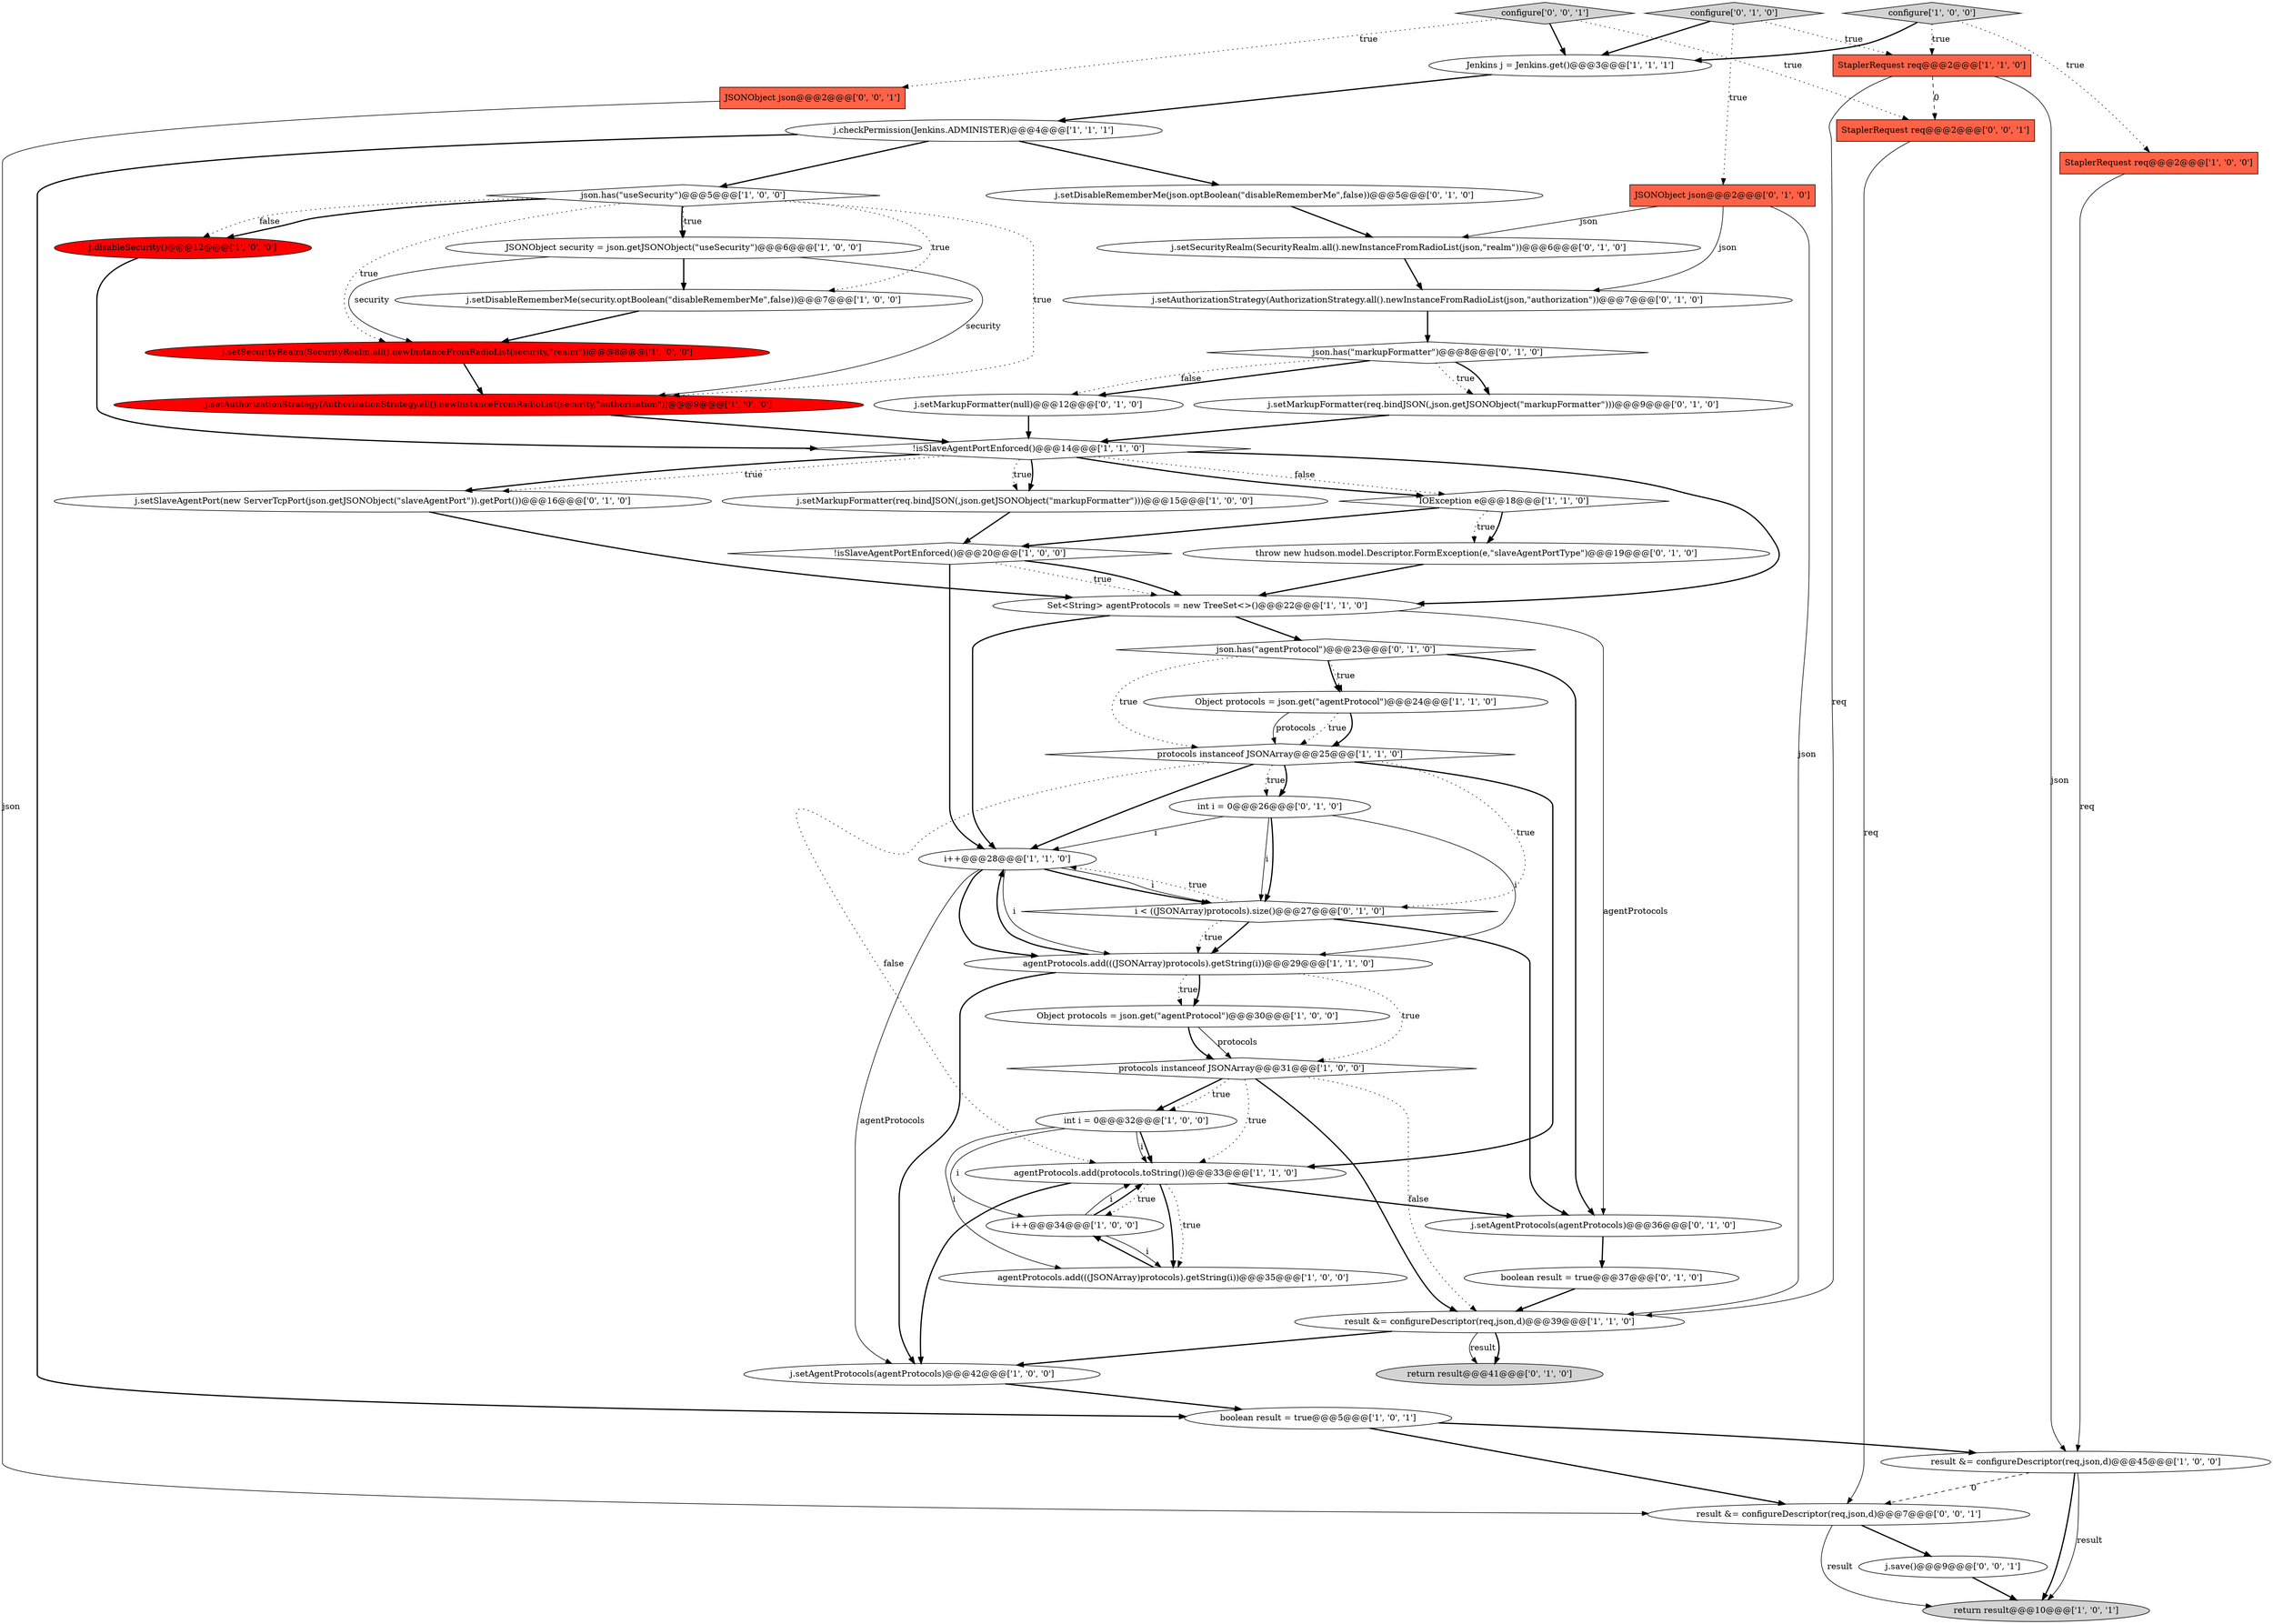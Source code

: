 digraph {
34 [style = filled, label = "j.setMarkupFormatter(req.bindJSON(,json.getJSONObject(\"markupFormatter\")))@@@9@@@['0', '1', '0']", fillcolor = white, shape = ellipse image = "AAA0AAABBB2BBB"];
15 [style = filled, label = "StaplerRequest req@@@2@@@['1', '1', '0']", fillcolor = tomato, shape = box image = "AAA0AAABBB1BBB"];
45 [style = filled, label = "json.has(\"agentProtocol\")@@@23@@@['0', '1', '0']", fillcolor = white, shape = diamond image = "AAA0AAABBB2BBB"];
29 [style = filled, label = "!isSlaveAgentPortEnforced()@@@20@@@['1', '0', '0']", fillcolor = white, shape = diamond image = "AAA0AAABBB1BBB"];
5 [style = filled, label = "i++@@@28@@@['1', '1', '0']", fillcolor = white, shape = ellipse image = "AAA0AAABBB1BBB"];
17 [style = filled, label = "Jenkins j = Jenkins.get()@@@3@@@['1', '1', '1']", fillcolor = white, shape = ellipse image = "AAA0AAABBB1BBB"];
50 [style = filled, label = "configure['0', '0', '1']", fillcolor = lightgray, shape = diamond image = "AAA0AAABBB3BBB"];
10 [style = filled, label = "json.has(\"useSecurity\")@@@5@@@['1', '0', '0']", fillcolor = white, shape = diamond image = "AAA0AAABBB1BBB"];
40 [style = filled, label = "j.setDisableRememberMe(json.optBoolean(\"disableRememberMe\",false))@@@5@@@['0', '1', '0']", fillcolor = white, shape = ellipse image = "AAA0AAABBB2BBB"];
46 [style = filled, label = "int i = 0@@@26@@@['0', '1', '0']", fillcolor = white, shape = ellipse image = "AAA0AAABBB2BBB"];
7 [style = filled, label = "Object protocols = json.get(\"agentProtocol\")@@@24@@@['1', '1', '0']", fillcolor = white, shape = ellipse image = "AAA0AAABBB1BBB"];
8 [style = filled, label = "result &= configureDescriptor(req,json,d)@@@39@@@['1', '1', '0']", fillcolor = white, shape = ellipse image = "AAA0AAABBB1BBB"];
26 [style = filled, label = "i++@@@34@@@['1', '0', '0']", fillcolor = white, shape = ellipse image = "AAA0AAABBB1BBB"];
33 [style = filled, label = "JSONObject json@@@2@@@['0', '1', '0']", fillcolor = tomato, shape = box image = "AAA0AAABBB2BBB"];
16 [style = filled, label = "j.disableSecurity()@@@12@@@['1', '0', '0']", fillcolor = red, shape = ellipse image = "AAA1AAABBB1BBB"];
12 [style = filled, label = "!isSlaveAgentPortEnforced()@@@14@@@['1', '1', '0']", fillcolor = white, shape = diamond image = "AAA0AAABBB1BBB"];
3 [style = filled, label = "j.setMarkupFormatter(req.bindJSON(,json.getJSONObject(\"markupFormatter\")))@@@15@@@['1', '0', '0']", fillcolor = white, shape = ellipse image = "AAA0AAABBB1BBB"];
30 [style = filled, label = "return result@@@10@@@['1', '0', '1']", fillcolor = lightgray, shape = ellipse image = "AAA0AAABBB1BBB"];
42 [style = filled, label = "boolean result = true@@@37@@@['0', '1', '0']", fillcolor = white, shape = ellipse image = "AAA0AAABBB2BBB"];
43 [style = filled, label = "throw new hudson.model.Descriptor.FormException(e,\"slaveAgentPortType\")@@@19@@@['0', '1', '0']", fillcolor = white, shape = ellipse image = "AAA0AAABBB2BBB"];
20 [style = filled, label = "agentProtocols.add(((JSONArray)protocols).getString(i))@@@35@@@['1', '0', '0']", fillcolor = white, shape = ellipse image = "AAA0AAABBB1BBB"];
47 [style = filled, label = "JSONObject json@@@2@@@['0', '0', '1']", fillcolor = tomato, shape = box image = "AAA0AAABBB3BBB"];
14 [style = filled, label = "JSONObject security = json.getJSONObject(\"useSecurity\")@@@6@@@['1', '0', '0']", fillcolor = white, shape = ellipse image = "AAA0AAABBB1BBB"];
39 [style = filled, label = "j.setAuthorizationStrategy(AuthorizationStrategy.all().newInstanceFromRadioList(json,\"authorization\"))@@@7@@@['0', '1', '0']", fillcolor = white, shape = ellipse image = "AAA0AAABBB2BBB"];
28 [style = filled, label = "j.setAgentProtocols(agentProtocols)@@@42@@@['1', '0', '0']", fillcolor = white, shape = ellipse image = "AAA0AAABBB1BBB"];
11 [style = filled, label = "boolean result = true@@@5@@@['1', '0', '1']", fillcolor = white, shape = ellipse image = "AAA0AAABBB1BBB"];
48 [style = filled, label = "result &= configureDescriptor(req,json,d)@@@7@@@['0', '0', '1']", fillcolor = white, shape = ellipse image = "AAA0AAABBB3BBB"];
19 [style = filled, label = "j.checkPermission(Jenkins.ADMINISTER)@@@4@@@['1', '1', '1']", fillcolor = white, shape = ellipse image = "AAA0AAABBB1BBB"];
1 [style = filled, label = "agentProtocols.add(protocols.toString())@@@33@@@['1', '1', '0']", fillcolor = white, shape = ellipse image = "AAA0AAABBB1BBB"];
18 [style = filled, label = "agentProtocols.add(((JSONArray)protocols).getString(i))@@@29@@@['1', '1', '0']", fillcolor = white, shape = ellipse image = "AAA0AAABBB1BBB"];
21 [style = filled, label = "int i = 0@@@32@@@['1', '0', '0']", fillcolor = white, shape = ellipse image = "AAA0AAABBB1BBB"];
27 [style = filled, label = "j.setDisableRememberMe(security.optBoolean(\"disableRememberMe\",false))@@@7@@@['1', '0', '0']", fillcolor = white, shape = ellipse image = "AAA0AAABBB1BBB"];
9 [style = filled, label = "StaplerRequest req@@@2@@@['1', '0', '0']", fillcolor = tomato, shape = box image = "AAA0AAABBB1BBB"];
36 [style = filled, label = "return result@@@41@@@['0', '1', '0']", fillcolor = lightgray, shape = ellipse image = "AAA0AAABBB2BBB"];
6 [style = filled, label = "configure['1', '0', '0']", fillcolor = lightgray, shape = diamond image = "AAA0AAABBB1BBB"];
13 [style = filled, label = "Set<String> agentProtocols = new TreeSet<>()@@@22@@@['1', '1', '0']", fillcolor = white, shape = ellipse image = "AAA0AAABBB1BBB"];
0 [style = filled, label = "j.setSecurityRealm(SecurityRealm.all().newInstanceFromRadioList(security,\"realm\"))@@@8@@@['1', '0', '0']", fillcolor = red, shape = ellipse image = "AAA1AAABBB1BBB"];
35 [style = filled, label = "j.setSlaveAgentPort(new ServerTcpPort(json.getJSONObject(\"slaveAgentPort\")).getPort())@@@16@@@['0', '1', '0']", fillcolor = white, shape = ellipse image = "AAA0AAABBB2BBB"];
38 [style = filled, label = "j.setAgentProtocols(agentProtocols)@@@36@@@['0', '1', '0']", fillcolor = white, shape = ellipse image = "AAA0AAABBB2BBB"];
41 [style = filled, label = "json.has(\"markupFormatter\")@@@8@@@['0', '1', '0']", fillcolor = white, shape = diamond image = "AAA0AAABBB2BBB"];
4 [style = filled, label = "protocols instanceof JSONArray@@@31@@@['1', '0', '0']", fillcolor = white, shape = diamond image = "AAA0AAABBB1BBB"];
44 [style = filled, label = "i < ((JSONArray)protocols).size()@@@27@@@['0', '1', '0']", fillcolor = white, shape = diamond image = "AAA0AAABBB2BBB"];
2 [style = filled, label = "Object protocols = json.get(\"agentProtocol\")@@@30@@@['1', '0', '0']", fillcolor = white, shape = ellipse image = "AAA0AAABBB1BBB"];
22 [style = filled, label = "protocols instanceof JSONArray@@@25@@@['1', '1', '0']", fillcolor = white, shape = diamond image = "AAA0AAABBB1BBB"];
25 [style = filled, label = "j.setAuthorizationStrategy(AuthorizationStrategy.all().newInstanceFromRadioList(security,\"authorization\"))@@@9@@@['1', '0', '0']", fillcolor = red, shape = ellipse image = "AAA1AAABBB1BBB"];
49 [style = filled, label = "j.save()@@@9@@@['0', '0', '1']", fillcolor = white, shape = ellipse image = "AAA0AAABBB3BBB"];
51 [style = filled, label = "StaplerRequest req@@@2@@@['0', '0', '1']", fillcolor = tomato, shape = box image = "AAA0AAABBB3BBB"];
37 [style = filled, label = "j.setSecurityRealm(SecurityRealm.all().newInstanceFromRadioList(json,\"realm\"))@@@6@@@['0', '1', '0']", fillcolor = white, shape = ellipse image = "AAA0AAABBB2BBB"];
23 [style = filled, label = "IOException e@@@18@@@['1', '1', '0']", fillcolor = white, shape = diamond image = "AAA0AAABBB1BBB"];
31 [style = filled, label = "j.setMarkupFormatter(null)@@@12@@@['0', '1', '0']", fillcolor = white, shape = ellipse image = "AAA0AAABBB2BBB"];
32 [style = filled, label = "configure['0', '1', '0']", fillcolor = lightgray, shape = diamond image = "AAA0AAABBB2BBB"];
24 [style = filled, label = "result &= configureDescriptor(req,json,d)@@@45@@@['1', '0', '0']", fillcolor = white, shape = ellipse image = "AAA0AAABBB1BBB"];
29->5 [style = bold, label=""];
33->8 [style = solid, label="json"];
4->1 [style = dotted, label="true"];
20->26 [style = bold, label=""];
15->51 [style = dashed, label="0"];
1->20 [style = bold, label=""];
19->11 [style = bold, label=""];
26->1 [style = solid, label="i"];
45->7 [style = dotted, label="true"];
38->42 [style = bold, label=""];
12->35 [style = dotted, label="true"];
45->7 [style = bold, label=""];
24->30 [style = bold, label=""];
45->22 [style = dotted, label="true"];
23->29 [style = bold, label=""];
1->28 [style = bold, label=""];
15->8 [style = solid, label="req"];
8->36 [style = bold, label=""];
29->13 [style = dotted, label="true"];
0->25 [style = bold, label=""];
21->1 [style = bold, label=""];
45->38 [style = bold, label=""];
13->45 [style = bold, label=""];
4->8 [style = bold, label=""];
44->18 [style = bold, label=""];
22->44 [style = dotted, label="true"];
10->16 [style = dotted, label="false"];
1->38 [style = bold, label=""];
40->37 [style = bold, label=""];
32->15 [style = dotted, label="true"];
6->15 [style = dotted, label="true"];
8->28 [style = bold, label=""];
12->3 [style = dotted, label="true"];
12->23 [style = dotted, label="false"];
48->49 [style = bold, label=""];
22->46 [style = dotted, label="true"];
22->46 [style = bold, label=""];
27->0 [style = bold, label=""];
10->14 [style = bold, label=""];
11->48 [style = bold, label=""];
26->1 [style = bold, label=""];
24->48 [style = dashed, label="0"];
4->21 [style = bold, label=""];
50->51 [style = dotted, label="true"];
23->43 [style = dotted, label="true"];
12->35 [style = bold, label=""];
2->4 [style = bold, label=""];
44->5 [style = dotted, label="true"];
22->5 [style = bold, label=""];
15->24 [style = solid, label="json"];
18->28 [style = bold, label=""];
44->38 [style = bold, label=""];
46->44 [style = solid, label="i"];
43->13 [style = bold, label=""];
10->25 [style = dotted, label="true"];
1->26 [style = dotted, label="true"];
33->37 [style = solid, label="json"];
2->4 [style = solid, label="protocols"];
21->26 [style = solid, label="i"];
44->18 [style = dotted, label="true"];
13->5 [style = bold, label=""];
10->0 [style = dotted, label="true"];
39->41 [style = bold, label=""];
22->1 [style = dotted, label="false"];
7->22 [style = dotted, label="true"];
5->28 [style = solid, label="agentProtocols"];
32->17 [style = bold, label=""];
3->29 [style = bold, label=""];
13->38 [style = solid, label="agentProtocols"];
14->25 [style = solid, label="security"];
46->44 [style = bold, label=""];
6->17 [style = bold, label=""];
26->20 [style = solid, label="i"];
42->8 [style = bold, label=""];
50->17 [style = bold, label=""];
23->43 [style = bold, label=""];
19->10 [style = bold, label=""];
5->18 [style = bold, label=""];
8->36 [style = solid, label="result"];
11->24 [style = bold, label=""];
31->12 [style = bold, label=""];
32->33 [style = dotted, label="true"];
4->21 [style = dotted, label="true"];
12->13 [style = bold, label=""];
7->22 [style = bold, label=""];
41->34 [style = dotted, label="true"];
10->16 [style = bold, label=""];
5->44 [style = bold, label=""];
49->30 [style = bold, label=""];
6->9 [style = dotted, label="true"];
48->30 [style = solid, label="result"];
5->18 [style = solid, label="i"];
41->31 [style = bold, label=""];
12->3 [style = bold, label=""];
46->5 [style = solid, label="i"];
14->27 [style = bold, label=""];
22->1 [style = bold, label=""];
19->40 [style = bold, label=""];
21->1 [style = solid, label="i"];
41->34 [style = bold, label=""];
1->20 [style = dotted, label="true"];
37->39 [style = bold, label=""];
18->2 [style = dotted, label="true"];
41->31 [style = dotted, label="false"];
47->48 [style = solid, label="json"];
5->44 [style = solid, label="i"];
46->18 [style = solid, label="i"];
51->48 [style = solid, label="req"];
28->11 [style = bold, label=""];
21->20 [style = solid, label="i"];
18->2 [style = bold, label=""];
34->12 [style = bold, label=""];
50->47 [style = dotted, label="true"];
4->8 [style = dotted, label="false"];
17->19 [style = bold, label=""];
10->14 [style = dotted, label="true"];
7->22 [style = solid, label="protocols"];
25->12 [style = bold, label=""];
9->24 [style = solid, label="req"];
18->5 [style = bold, label=""];
14->0 [style = solid, label="security"];
33->39 [style = solid, label="json"];
12->23 [style = bold, label=""];
24->30 [style = solid, label="result"];
10->27 [style = dotted, label="true"];
18->4 [style = dotted, label="true"];
35->13 [style = bold, label=""];
16->12 [style = bold, label=""];
29->13 [style = bold, label=""];
}
